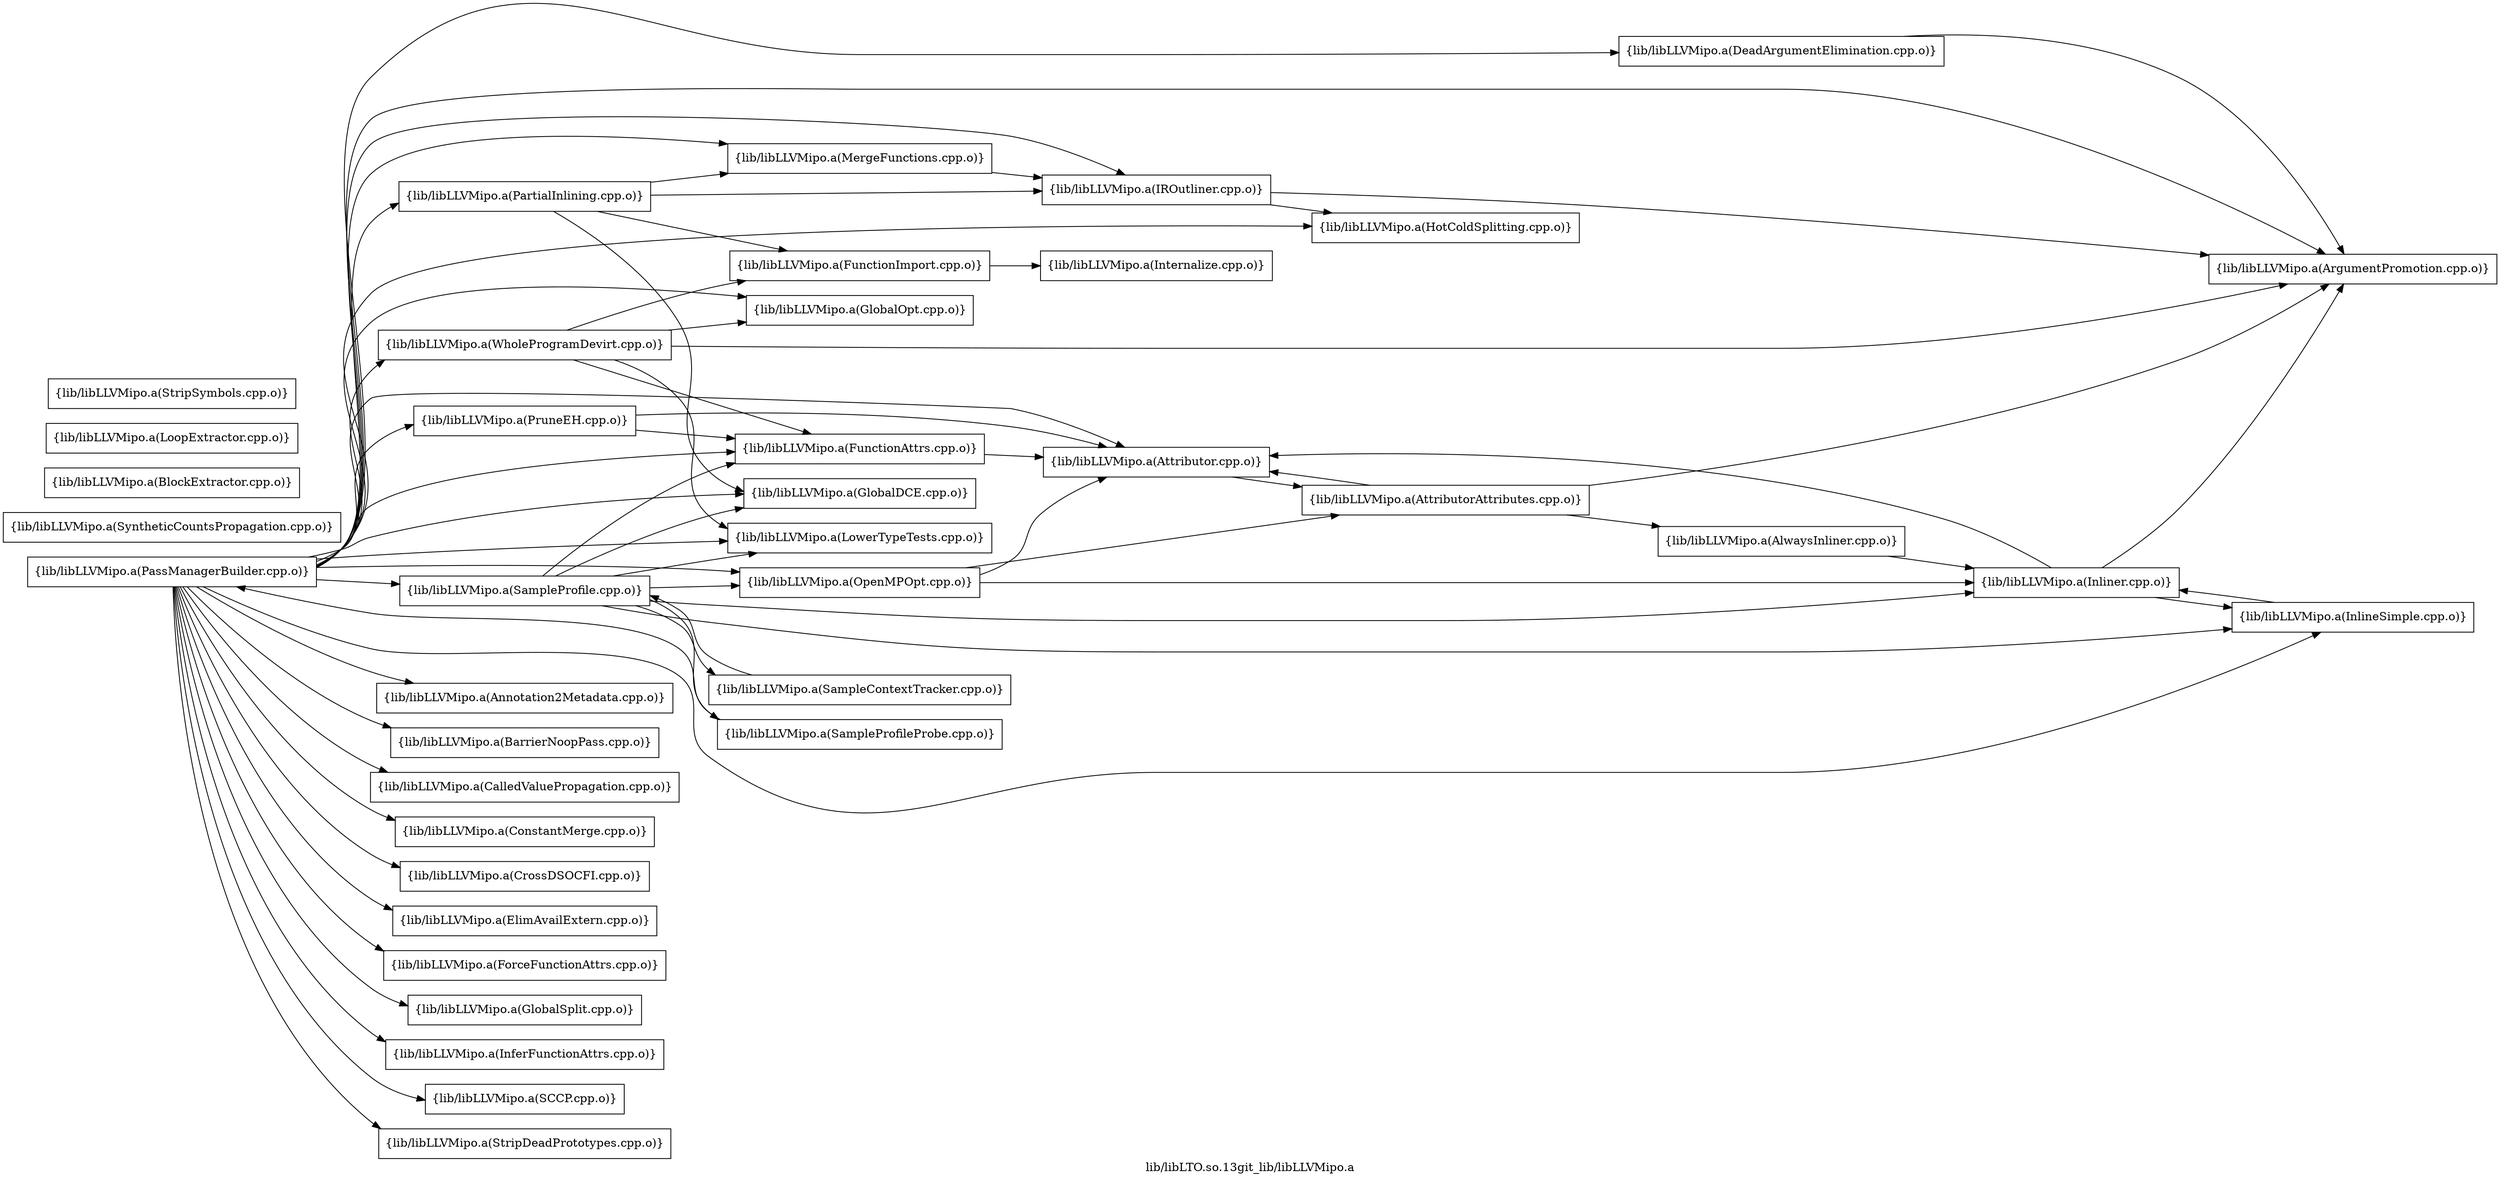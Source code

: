 digraph "lib/libLTO.so.13git_lib/libLLVMipo.a" {
	label="lib/libLTO.so.13git_lib/libLLVMipo.a";
	rankdir=LR;
	{ rank=same; Node0x5588101652d8;  }

	Node0x5588101652d8 [shape=record,shape=box,group=0,label="{lib/libLLVMipo.a(FunctionImport.cpp.o)}"];
	Node0x5588101652d8 -> Node0x558810154a28;
	Node0x55881014ab18 [shape=record,shape=box,group=0,label="{lib/libLLVMipo.a(WholeProgramDevirt.cpp.o)}"];
	Node0x55881014ab18 -> Node0x558810166138;
	Node0x55881014ab18 -> Node0x5588101657d8;
	Node0x55881014ab18 -> Node0x5588101652d8;
	Node0x55881014ab18 -> Node0x558810152d18;
	Node0x55881014ab18 -> Node0x55881015d5d8;
	Node0x558810155978 [shape=record,shape=box,group=0,label="{lib/libLLVMipo.a(InlineSimple.cpp.o)}"];
	Node0x558810155978 -> Node0x5588101556a8;
	Node0x55881015f388 [shape=record,shape=box,group=0,label="{lib/libLLVMipo.a(PassManagerBuilder.cpp.o)}"];
	Node0x55881015f388 -> Node0x558810155478;
	Node0x55881015f388 -> Node0x558810166138;
	Node0x55881015f388 -> Node0x558810165058;
	Node0x55881015f388 -> Node0x55881015d268;
	Node0x55881015f388 -> Node0x55881015e028;
	Node0x55881015f388 -> Node0x55881015d8f8;
	Node0x55881015f388 -> Node0x55881015db78;
	Node0x55881015f388 -> Node0x55881015fce8;
	Node0x55881015f388 -> Node0x55881015ecf8;
	Node0x55881015f388 -> Node0x55881015efc8;
	Node0x55881015f388 -> Node0x5588101657d8;
	Node0x55881015f388 -> Node0x5588101653c8;
	Node0x55881015f388 -> Node0x558810152d18;
	Node0x55881015f388 -> Node0x558810152c28;
	Node0x55881015f388 -> Node0x5588101545c8;
	Node0x55881015f388 -> Node0x5588101542f8;
	Node0x55881015f388 -> Node0x558810153e98;
	Node0x55881015f388 -> Node0x558810155978;
	Node0x55881015f388 -> Node0x55881015d5d8;
	Node0x55881015f388 -> Node0x55881015cd18;
	Node0x55881015f388 -> Node0x55881015da38;
	Node0x55881015f388 -> Node0x55881015e4d8;
	Node0x55881015f388 -> Node0x55881015ebb8;
	Node0x55881015f388 -> Node0x55881015f7e8;
	Node0x55881015f388 -> Node0x558810148d68;
	Node0x55881015f388 -> Node0x55881014c198;
	Node0x55881015f388 -> Node0x55881014ab18;
	Node0x558810154a28 [shape=record,shape=box,group=0,label="{lib/libLLVMipo.a(Internalize.cpp.o)}"];
	Node0x55881014b338 [shape=record,shape=box,group=0,label="{lib/libLLVMipo.a(SyntheticCountsPropagation.cpp.o)}"];
	Node0x558810158c18 [shape=record,shape=box,group=0,label="{lib/libLLVMipo.a(AlwaysInliner.cpp.o)}"];
	Node0x558810158c18 -> Node0x5588101556a8;
	Node0x558810155478 [shape=record,shape=box,group=0,label="{lib/libLLVMipo.a(Annotation2Metadata.cpp.o)}"];
	Node0x558810166138 [shape=record,shape=box,group=0,label="{lib/libLLVMipo.a(ArgumentPromotion.cpp.o)}"];
	Node0x558810165058 [shape=record,shape=box,group=0,label="{lib/libLLVMipo.a(Attributor.cpp.o)}"];
	Node0x558810165058 -> Node0x55881015d128;
	Node0x55881015cb38 [shape=record,shape=box,group=0,label="{lib/libLLVMipo.a(BlockExtractor.cpp.o)}"];
	Node0x55881015e028 [shape=record,shape=box,group=0,label="{lib/libLLVMipo.a(CalledValuePropagation.cpp.o)}"];
	Node0x55881015d8f8 [shape=record,shape=box,group=0,label="{lib/libLLVMipo.a(ConstantMerge.cpp.o)}"];
	Node0x55881015db78 [shape=record,shape=box,group=0,label="{lib/libLLVMipo.a(CrossDSOCFI.cpp.o)}"];
	Node0x55881015fce8 [shape=record,shape=box,group=0,label="{lib/libLLVMipo.a(DeadArgumentElimination.cpp.o)}"];
	Node0x55881015fce8 -> Node0x558810166138;
	Node0x55881015ecf8 [shape=record,shape=box,group=0,label="{lib/libLLVMipo.a(ElimAvailExtern.cpp.o)}"];
	Node0x55881015efc8 [shape=record,shape=box,group=0,label="{lib/libLLVMipo.a(ForceFunctionAttrs.cpp.o)}"];
	Node0x5588101657d8 [shape=record,shape=box,group=0,label="{lib/libLLVMipo.a(FunctionAttrs.cpp.o)}"];
	Node0x5588101657d8 -> Node0x558810165058;
	Node0x5588101653c8 [shape=record,shape=box,group=0,label="{lib/libLLVMipo.a(GlobalDCE.cpp.o)}"];
	Node0x558810152d18 [shape=record,shape=box,group=0,label="{lib/libLLVMipo.a(GlobalOpt.cpp.o)}"];
	Node0x558810152c28 [shape=record,shape=box,group=0,label="{lib/libLLVMipo.a(GlobalSplit.cpp.o)}"];
	Node0x5588101545c8 [shape=record,shape=box,group=0,label="{lib/libLLVMipo.a(HotColdSplitting.cpp.o)}"];
	Node0x5588101542f8 [shape=record,shape=box,group=0,label="{lib/libLLVMipo.a(IROutliner.cpp.o)}"];
	Node0x5588101542f8 -> Node0x558810166138;
	Node0x5588101542f8 -> Node0x5588101545c8;
	Node0x558810153e98 [shape=record,shape=box,group=0,label="{lib/libLLVMipo.a(InferFunctionAttrs.cpp.o)}"];
	Node0x5588101556a8 [shape=record,shape=box,group=0,label="{lib/libLLVMipo.a(Inliner.cpp.o)}"];
	Node0x5588101556a8 -> Node0x558810166138;
	Node0x5588101556a8 -> Node0x558810165058;
	Node0x5588101556a8 -> Node0x558810155978;
	Node0x55881015c908 [shape=record,shape=box,group=0,label="{lib/libLLVMipo.a(LoopExtractor.cpp.o)}"];
	Node0x55881015d5d8 [shape=record,shape=box,group=0,label="{lib/libLLVMipo.a(LowerTypeTests.cpp.o)}"];
	Node0x55881015cd18 [shape=record,shape=box,group=0,label="{lib/libLLVMipo.a(MergeFunctions.cpp.o)}"];
	Node0x55881015cd18 -> Node0x5588101542f8;
	Node0x55881015da38 [shape=record,shape=box,group=0,label="{lib/libLLVMipo.a(OpenMPOpt.cpp.o)}"];
	Node0x55881015da38 -> Node0x558810165058;
	Node0x55881015da38 -> Node0x55881015d128;
	Node0x55881015da38 -> Node0x5588101556a8;
	Node0x55881015e4d8 [shape=record,shape=box,group=0,label="{lib/libLLVMipo.a(PartialInlining.cpp.o)}"];
	Node0x55881015e4d8 -> Node0x5588101652d8;
	Node0x55881015e4d8 -> Node0x5588101653c8;
	Node0x55881015e4d8 -> Node0x5588101542f8;
	Node0x55881015e4d8 -> Node0x55881015cd18;
	Node0x55881015f7e8 [shape=record,shape=box,group=0,label="{lib/libLLVMipo.a(SampleProfile.cpp.o)}"];
	Node0x55881015f7e8 -> Node0x5588101657d8;
	Node0x55881015f7e8 -> Node0x5588101653c8;
	Node0x55881015f7e8 -> Node0x558810155978;
	Node0x55881015f7e8 -> Node0x5588101556a8;
	Node0x55881015f7e8 -> Node0x55881015d5d8;
	Node0x55881015f7e8 -> Node0x55881015da38;
	Node0x55881015f7e8 -> Node0x55881015fdd8;
	Node0x55881015f7e8 -> Node0x558810160af8;
	Node0x558810160af8 [shape=record,shape=box,group=0,label="{lib/libLLVMipo.a(SampleProfileProbe.cpp.o)}"];
	Node0x558810160af8 -> Node0x55881015f388;
	Node0x558810148d68 [shape=record,shape=box,group=0,label="{lib/libLLVMipo.a(SCCP.cpp.o)}"];
	Node0x55881014c198 [shape=record,shape=box,group=0,label="{lib/libLLVMipo.a(StripDeadPrototypes.cpp.o)}"];
	Node0x55881014cd28 [shape=record,shape=box,group=0,label="{lib/libLLVMipo.a(StripSymbols.cpp.o)}"];
	Node0x55881015d268 [shape=record,shape=box,group=0,label="{lib/libLLVMipo.a(BarrierNoopPass.cpp.o)}"];
	Node0x55881015d128 [shape=record,shape=box,group=0,label="{lib/libLLVMipo.a(AttributorAttributes.cpp.o)}"];
	Node0x55881015d128 -> Node0x558810158c18;
	Node0x55881015d128 -> Node0x558810166138;
	Node0x55881015d128 -> Node0x558810165058;
	Node0x55881015ebb8 [shape=record,shape=box,group=0,label="{lib/libLLVMipo.a(PruneEH.cpp.o)}"];
	Node0x55881015ebb8 -> Node0x558810165058;
	Node0x55881015ebb8 -> Node0x5588101657d8;
	Node0x55881015fdd8 [shape=record,shape=box,group=0,label="{lib/libLLVMipo.a(SampleContextTracker.cpp.o)}"];
	Node0x55881015fdd8 -> Node0x55881015f7e8;
}
